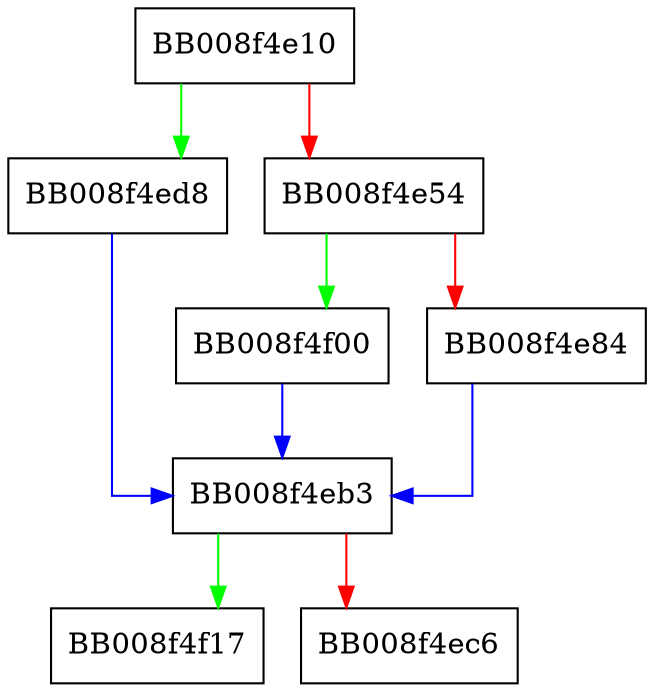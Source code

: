 digraph _dl_catch_exception {
  node [shape="box"];
  graph [splines=ortho];
  BB008f4e10 -> BB008f4ed8 [color="green"];
  BB008f4e10 -> BB008f4e54 [color="red"];
  BB008f4e54 -> BB008f4f00 [color="green"];
  BB008f4e54 -> BB008f4e84 [color="red"];
  BB008f4e84 -> BB008f4eb3 [color="blue"];
  BB008f4eb3 -> BB008f4f17 [color="green"];
  BB008f4eb3 -> BB008f4ec6 [color="red"];
  BB008f4ed8 -> BB008f4eb3 [color="blue"];
  BB008f4f00 -> BB008f4eb3 [color="blue"];
}